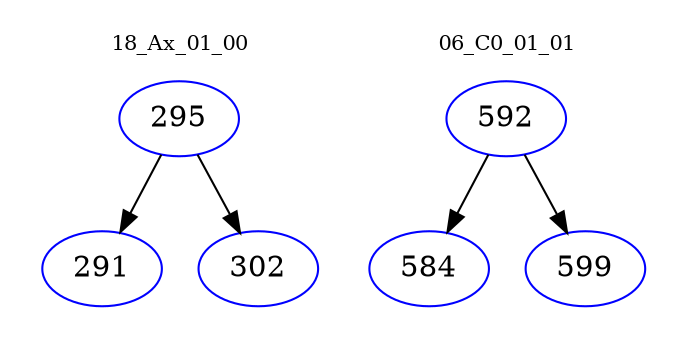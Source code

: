 digraph{
subgraph cluster_0 {
color = white
label = "18_Ax_01_00";
fontsize=10;
T0_295 [label="295", color="blue"]
T0_295 -> T0_291 [color="black"]
T0_291 [label="291", color="blue"]
T0_295 -> T0_302 [color="black"]
T0_302 [label="302", color="blue"]
}
subgraph cluster_1 {
color = white
label = "06_C0_01_01";
fontsize=10;
T1_592 [label="592", color="blue"]
T1_592 -> T1_584 [color="black"]
T1_584 [label="584", color="blue"]
T1_592 -> T1_599 [color="black"]
T1_599 [label="599", color="blue"]
}
}

